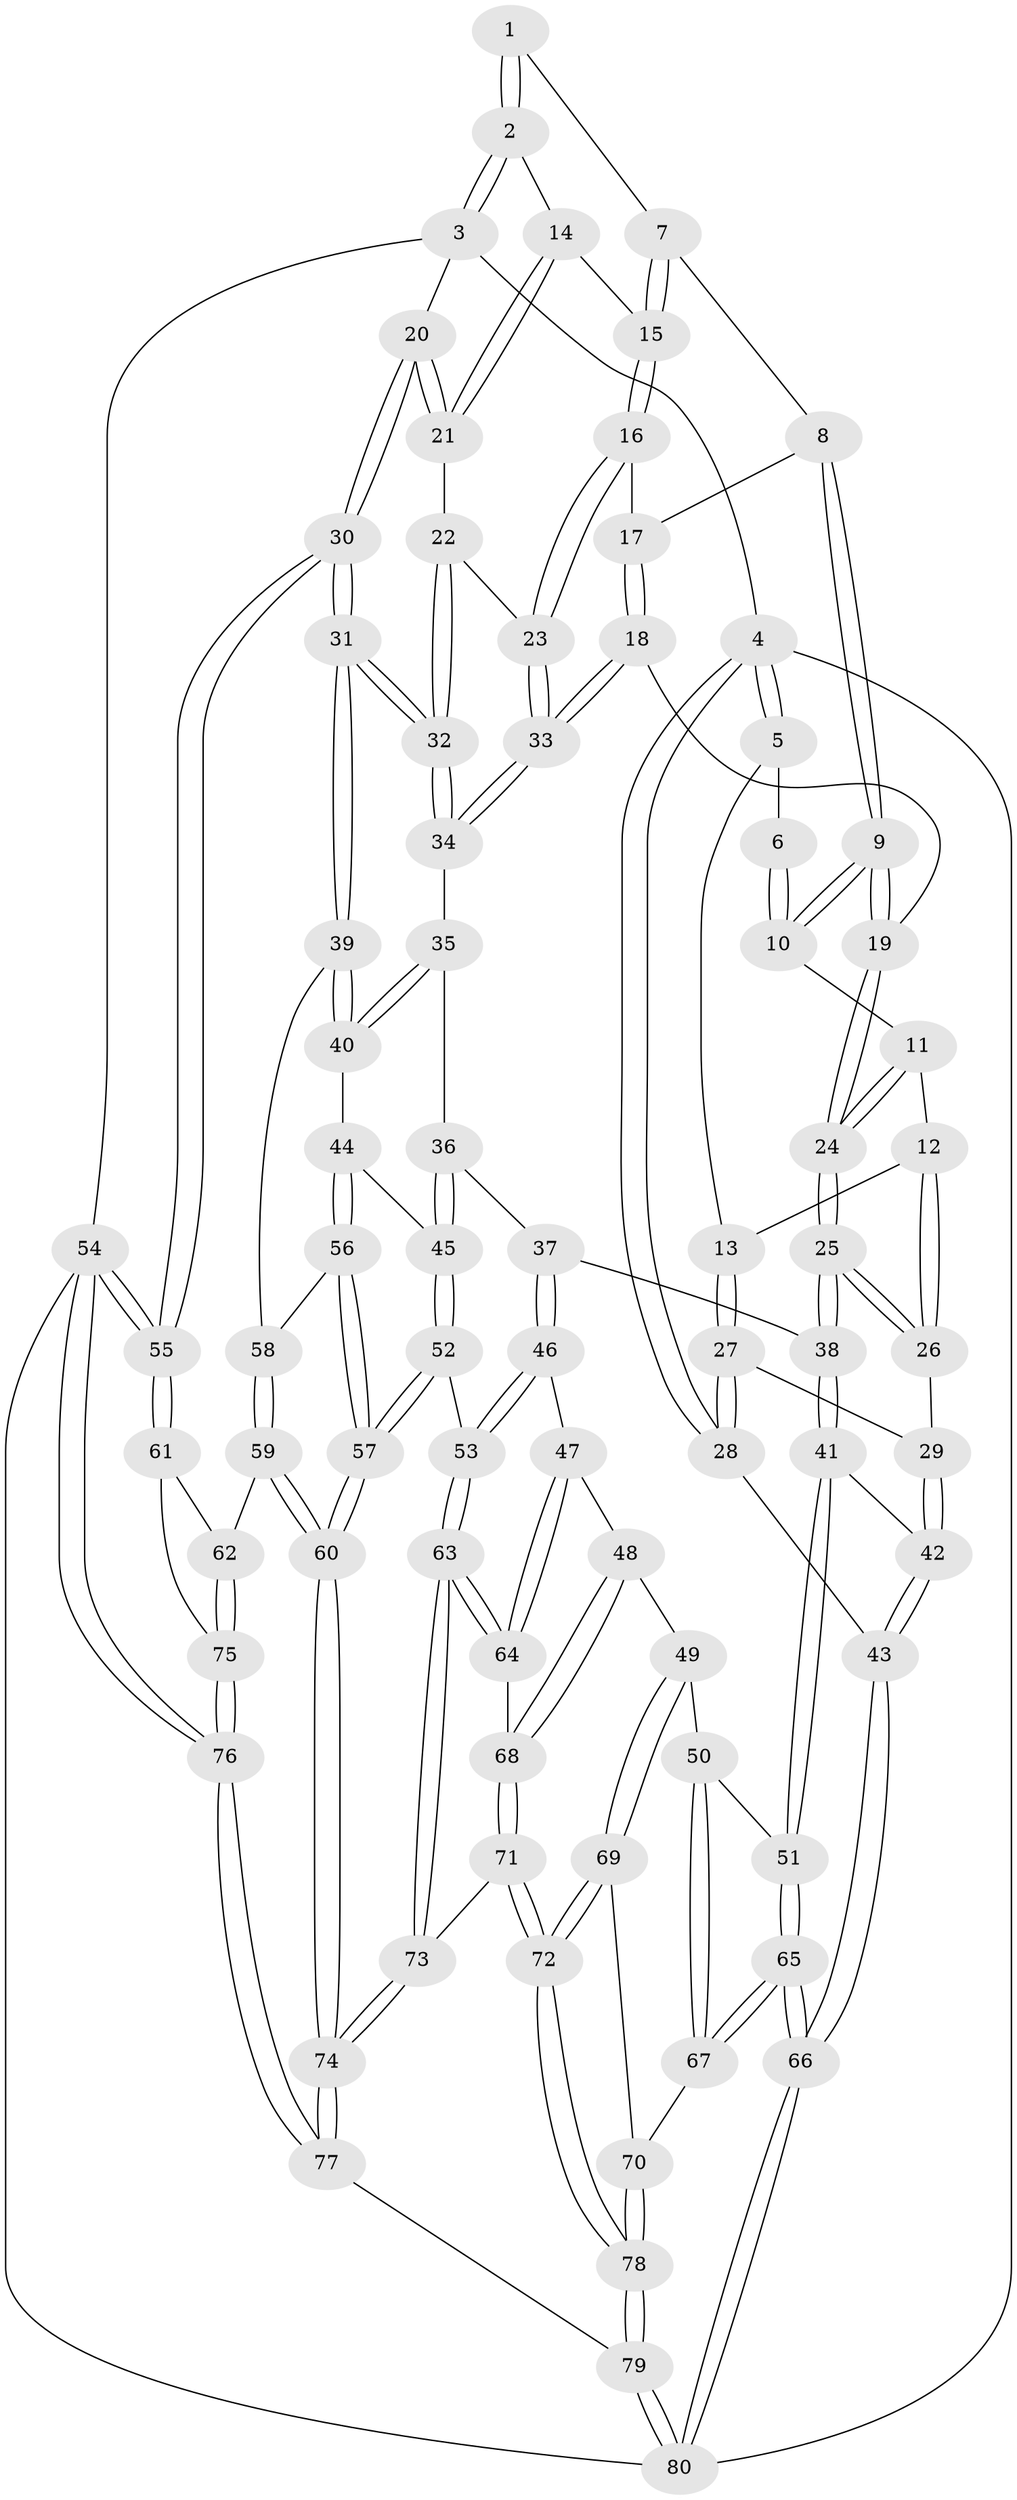 // Generated by graph-tools (version 1.1) at 2025/00/03/09/25 05:00:39]
// undirected, 80 vertices, 197 edges
graph export_dot {
graph [start="1"]
  node [color=gray90,style=filled];
  1 [pos="+0.6209460890863253+0"];
  2 [pos="+1+0"];
  3 [pos="+1+0"];
  4 [pos="+0+0"];
  5 [pos="+0.052831925482109465+0"];
  6 [pos="+0.3892756144753317+0"];
  7 [pos="+0.6198062580426158+0.04943673002060482"];
  8 [pos="+0.579385595058946+0.07377201551292863"];
  9 [pos="+0.4512969303208091+0.11391162805503119"];
  10 [pos="+0.39309702370213717+0.02380382360677529"];
  11 [pos="+0.2376409212814016+0.10416359821378872"];
  12 [pos="+0.18515245788429102+0.10173995912006402"];
  13 [pos="+0.17015611571744063+0.0970445359424702"];
  14 [pos="+0.8878249516987408+0"];
  15 [pos="+0.67890030208709+0.09533262921605908"];
  16 [pos="+0.7088235150806528+0.19931839949838542"];
  17 [pos="+0.5869128398633907+0.16272119179975963"];
  18 [pos="+0.5380041946372249+0.26236670133960455"];
  19 [pos="+0.4340607290354308+0.25638194475241394"];
  20 [pos="+1+0.33870638664860964"];
  21 [pos="+0.8523644100588007+0.1467255468647073"];
  22 [pos="+0.827067288504367+0.17585096710030482"];
  23 [pos="+0.7088694337551458+0.1994335450466581"];
  24 [pos="+0.40486622140816203+0.28449711529178795"];
  25 [pos="+0.3640859281133176+0.3557041640498311"];
  26 [pos="+0.2825199554487121+0.33178628070400895"];
  27 [pos="+0+0.298198255412553"];
  28 [pos="+0+0.29181560866198764"];
  29 [pos="+0+0.3150859864023099"];
  30 [pos="+1+0.46289274457085383"];
  31 [pos="+1+0.4602750488382529"];
  32 [pos="+0.9054661121363797+0.3835698687818418"];
  33 [pos="+0.6708929691510452+0.2956725775464572"];
  34 [pos="+0.6757381322974114+0.3067306175081011"];
  35 [pos="+0.6472045326487266+0.40559109520232245"];
  36 [pos="+0.6203117520174473+0.4756700308892498"];
  37 [pos="+0.4636010277074098+0.47909511698121027"];
  38 [pos="+0.3676574259879679+0.37538688338450105"];
  39 [pos="+0.9764714231212045+0.4760198512824742"];
  40 [pos="+0.9491192311287472+0.48193608045444375"];
  41 [pos="+0.19353834391157737+0.5847086003482393"];
  42 [pos="+0.1648895917167102+0.5733385897660354"];
  43 [pos="+0+0.7239077694715096"];
  44 [pos="+0.8130224877732299+0.5172619865653483"];
  45 [pos="+0.6755006408900532+0.5436749156618483"];
  46 [pos="+0.4554154279348068+0.5432708703096889"];
  47 [pos="+0.3894761772939933+0.6324716455556255"];
  48 [pos="+0.331527779966137+0.6721156283709904"];
  49 [pos="+0.31213734429348616+0.6750057890563117"];
  50 [pos="+0.2334415631282157+0.63245054927295"];
  51 [pos="+0.20112504026369982+0.5994418360146424"];
  52 [pos="+0.6547752324459166+0.7028088423458306"];
  53 [pos="+0.5872158478288881+0.7152529819227337"];
  54 [pos="+1+1"];
  55 [pos="+1+0.6990884052646146"];
  56 [pos="+0.7713322313218627+0.6592564933039702"];
  57 [pos="+0.6611033296942185+0.70754763088592"];
  58 [pos="+0.8558620429955438+0.6371179313143304"];
  59 [pos="+0.834993657314649+0.7917539050150151"];
  60 [pos="+0.7529281503015945+0.8226177761197506"];
  61 [pos="+1+0.7773496812109267"];
  62 [pos="+0.8413987682507955+0.7919587274777016"];
  63 [pos="+0.5612589285235589+0.7336728867760924"];
  64 [pos="+0.5311909331960621+0.7293266217941131"];
  65 [pos="+0.01719969837201649+0.8762398033717256"];
  66 [pos="+0+0.996752685028522"];
  67 [pos="+0.16370074123632444+0.8598036597166924"];
  68 [pos="+0.41821643258072727+0.7467897841199953"];
  69 [pos="+0.3058333374400802+0.7578787078050916"];
  70 [pos="+0.19060927903987188+0.8659419291672816"];
  71 [pos="+0.4020573437887232+0.8893593158492122"];
  72 [pos="+0.39516277069259004+0.8921496515541792"];
  73 [pos="+0.5017505658580309+0.8845957870624362"];
  74 [pos="+0.7081407086566694+1"];
  75 [pos="+0.9242841089847393+0.9365265050650355"];
  76 [pos="+0.8050132076626505+1"];
  77 [pos="+0.7342770316960184+1"];
  78 [pos="+0.3249323375742346+0.9658748427065639"];
  79 [pos="+0.3110444687906387+1"];
  80 [pos="+0+1"];
  1 -- 2;
  1 -- 2;
  1 -- 7;
  2 -- 3;
  2 -- 3;
  2 -- 14;
  3 -- 4;
  3 -- 20;
  3 -- 54;
  4 -- 5;
  4 -- 5;
  4 -- 28;
  4 -- 28;
  4 -- 80;
  5 -- 6;
  5 -- 13;
  6 -- 10;
  6 -- 10;
  7 -- 8;
  7 -- 15;
  7 -- 15;
  8 -- 9;
  8 -- 9;
  8 -- 17;
  9 -- 10;
  9 -- 10;
  9 -- 19;
  9 -- 19;
  10 -- 11;
  11 -- 12;
  11 -- 24;
  11 -- 24;
  12 -- 13;
  12 -- 26;
  12 -- 26;
  13 -- 27;
  13 -- 27;
  14 -- 15;
  14 -- 21;
  14 -- 21;
  15 -- 16;
  15 -- 16;
  16 -- 17;
  16 -- 23;
  16 -- 23;
  17 -- 18;
  17 -- 18;
  18 -- 19;
  18 -- 33;
  18 -- 33;
  19 -- 24;
  19 -- 24;
  20 -- 21;
  20 -- 21;
  20 -- 30;
  20 -- 30;
  21 -- 22;
  22 -- 23;
  22 -- 32;
  22 -- 32;
  23 -- 33;
  23 -- 33;
  24 -- 25;
  24 -- 25;
  25 -- 26;
  25 -- 26;
  25 -- 38;
  25 -- 38;
  26 -- 29;
  27 -- 28;
  27 -- 28;
  27 -- 29;
  28 -- 43;
  29 -- 42;
  29 -- 42;
  30 -- 31;
  30 -- 31;
  30 -- 55;
  30 -- 55;
  31 -- 32;
  31 -- 32;
  31 -- 39;
  31 -- 39;
  32 -- 34;
  32 -- 34;
  33 -- 34;
  33 -- 34;
  34 -- 35;
  35 -- 36;
  35 -- 40;
  35 -- 40;
  36 -- 37;
  36 -- 45;
  36 -- 45;
  37 -- 38;
  37 -- 46;
  37 -- 46;
  38 -- 41;
  38 -- 41;
  39 -- 40;
  39 -- 40;
  39 -- 58;
  40 -- 44;
  41 -- 42;
  41 -- 51;
  41 -- 51;
  42 -- 43;
  42 -- 43;
  43 -- 66;
  43 -- 66;
  44 -- 45;
  44 -- 56;
  44 -- 56;
  45 -- 52;
  45 -- 52;
  46 -- 47;
  46 -- 53;
  46 -- 53;
  47 -- 48;
  47 -- 64;
  47 -- 64;
  48 -- 49;
  48 -- 68;
  48 -- 68;
  49 -- 50;
  49 -- 69;
  49 -- 69;
  50 -- 51;
  50 -- 67;
  50 -- 67;
  51 -- 65;
  51 -- 65;
  52 -- 53;
  52 -- 57;
  52 -- 57;
  53 -- 63;
  53 -- 63;
  54 -- 55;
  54 -- 55;
  54 -- 76;
  54 -- 76;
  54 -- 80;
  55 -- 61;
  55 -- 61;
  56 -- 57;
  56 -- 57;
  56 -- 58;
  57 -- 60;
  57 -- 60;
  58 -- 59;
  58 -- 59;
  59 -- 60;
  59 -- 60;
  59 -- 62;
  60 -- 74;
  60 -- 74;
  61 -- 62;
  61 -- 75;
  62 -- 75;
  62 -- 75;
  63 -- 64;
  63 -- 64;
  63 -- 73;
  63 -- 73;
  64 -- 68;
  65 -- 66;
  65 -- 66;
  65 -- 67;
  65 -- 67;
  66 -- 80;
  66 -- 80;
  67 -- 70;
  68 -- 71;
  68 -- 71;
  69 -- 70;
  69 -- 72;
  69 -- 72;
  70 -- 78;
  70 -- 78;
  71 -- 72;
  71 -- 72;
  71 -- 73;
  72 -- 78;
  72 -- 78;
  73 -- 74;
  73 -- 74;
  74 -- 77;
  74 -- 77;
  75 -- 76;
  75 -- 76;
  76 -- 77;
  76 -- 77;
  77 -- 79;
  78 -- 79;
  78 -- 79;
  79 -- 80;
  79 -- 80;
}
